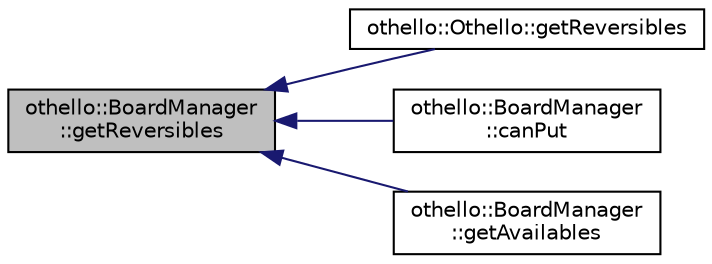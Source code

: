digraph "othello::BoardManager::getReversibles"
{
  edge [fontname="Helvetica",fontsize="10",labelfontname="Helvetica",labelfontsize="10"];
  node [fontname="Helvetica",fontsize="10",shape=record];
  rankdir="LR";
  Node1 [label="othello::BoardManager\l::getReversibles",height=0.2,width=0.4,color="black", fillcolor="grey75", style="filled", fontcolor="black"];
  Node1 -> Node2 [dir="back",color="midnightblue",fontsize="10",style="solid",fontname="Helvetica"];
  Node2 [label="othello::Othello::getReversibles",height=0.2,width=0.4,color="black", fillcolor="white", style="filled",URL="$d3/d01/classothello_1_1_othello.html#ae461ae7d70153df57e9d34fd388d3917"];
  Node1 -> Node3 [dir="back",color="midnightblue",fontsize="10",style="solid",fontname="Helvetica"];
  Node3 [label="othello::BoardManager\l::canPut",height=0.2,width=0.4,color="black", fillcolor="white", style="filled",URL="$df/d71/classothello_1_1_board_manager.html#ab744746e90bb9c76b57efafcb8c73b48"];
  Node1 -> Node4 [dir="back",color="midnightblue",fontsize="10",style="solid",fontname="Helvetica"];
  Node4 [label="othello::BoardManager\l::getAvailables",height=0.2,width=0.4,color="black", fillcolor="white", style="filled",URL="$df/d71/classothello_1_1_board_manager.html#a44b2a337ef3e25e00201166b9c524b5c"];
}
